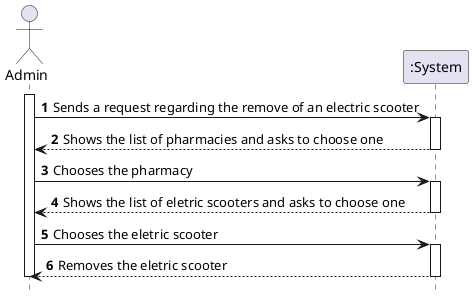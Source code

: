 @startuml
autonumber
hide footbox

actor "Admin" as ADMIN

participant ":System" as SYST

activate ADMIN

ADMIN -> SYST : Sends a request regarding the remove of an electric scooter
activate SYST
SYST --> ADMIN : Shows the list of pharmacies and asks to choose one
deactivate SYST
ADMIN -> SYST : Chooses the pharmacy
activate SYST
SYST --> ADMIN : Shows the list of eletric scooters and asks to choose one
deactivate SYST
ADMIN -> SYST : Chooses the eletric scooter
activate SYST
SYST --> ADMIN : Removes the eletric scooter
deactivate SYST

deactivate ADMIN

@enduml